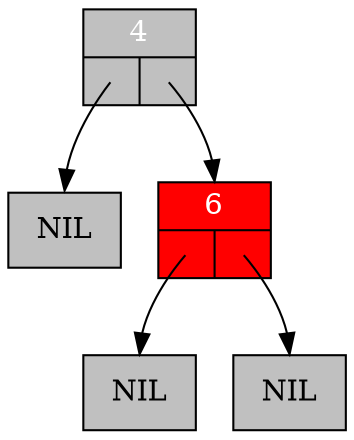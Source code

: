 digraph RedBlackTree {
	graph [ranksep=0.5];
	node [shape = record];

	n4 [style=filled, fillcolor=grey, fontcolor=white, label="{4|{<left>|<right>}}"];
	lnil4 [style=filled, fillcolor=grey, label="NIL"];
	n4:left:c -> lnil4:n [headclip=false, tailclip=false]
	n4:right:c -> n6:n [headclip=false, tailclip=false]
	n6 [style=filled, fillcolor=red, fontcolor=white, label="{6|{<left>|<right>}}"];
	lnil6 [style=filled, fillcolor=grey, label="NIL"];
	n6:left:c -> lnil6:n [headclip=false, tailclip=false]
	rnil6 [style=filled, fillcolor=grey, label="NIL"];
	n6:right:c -> rnil6:n [headclip=false, tailclip=false]

}
